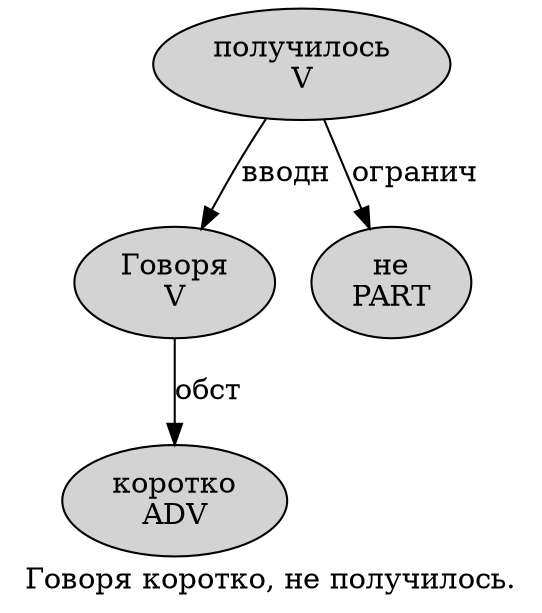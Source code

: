 digraph SENTENCE_4926 {
	graph [label="Говоря коротко, не получилось."]
	node [style=filled]
		0 [label="Говоря
V" color="" fillcolor=lightgray penwidth=1 shape=ellipse]
		1 [label="коротко
ADV" color="" fillcolor=lightgray penwidth=1 shape=ellipse]
		3 [label="не
PART" color="" fillcolor=lightgray penwidth=1 shape=ellipse]
		4 [label="получилось
V" color="" fillcolor=lightgray penwidth=1 shape=ellipse]
			0 -> 1 [label="обст"]
			4 -> 0 [label="вводн"]
			4 -> 3 [label="огранич"]
}